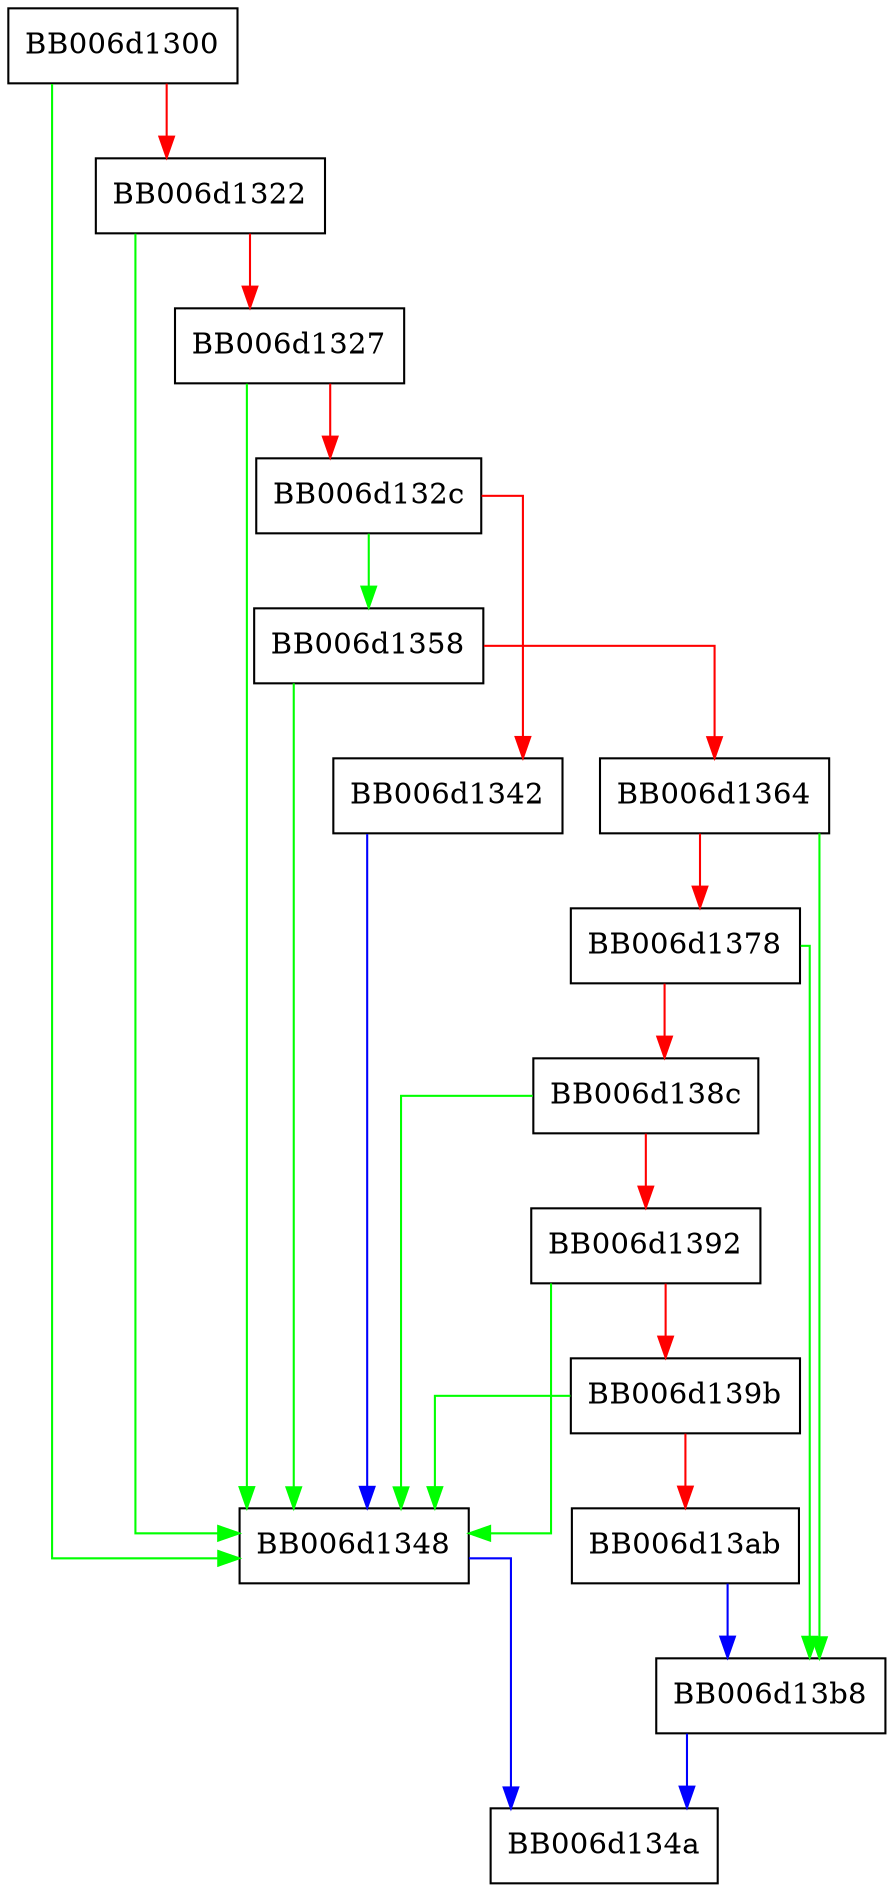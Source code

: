 digraph rsakem_encapsulate_init {
  node [shape="box"];
  graph [splines=ortho];
  BB006d1300 -> BB006d1348 [color="green"];
  BB006d1300 -> BB006d1322 [color="red"];
  BB006d1322 -> BB006d1348 [color="green"];
  BB006d1322 -> BB006d1327 [color="red"];
  BB006d1327 -> BB006d1348 [color="green"];
  BB006d1327 -> BB006d132c [color="red"];
  BB006d132c -> BB006d1358 [color="green"];
  BB006d132c -> BB006d1342 [color="red"];
  BB006d1342 -> BB006d1348 [color="blue"];
  BB006d1348 -> BB006d134a [color="blue"];
  BB006d1358 -> BB006d1348 [color="green"];
  BB006d1358 -> BB006d1364 [color="red"];
  BB006d1364 -> BB006d13b8 [color="green"];
  BB006d1364 -> BB006d1378 [color="red"];
  BB006d1378 -> BB006d13b8 [color="green"];
  BB006d1378 -> BB006d138c [color="red"];
  BB006d138c -> BB006d1348 [color="green"];
  BB006d138c -> BB006d1392 [color="red"];
  BB006d1392 -> BB006d1348 [color="green"];
  BB006d1392 -> BB006d139b [color="red"];
  BB006d139b -> BB006d1348 [color="green"];
  BB006d139b -> BB006d13ab [color="red"];
  BB006d13ab -> BB006d13b8 [color="blue"];
  BB006d13b8 -> BB006d134a [color="blue"];
}